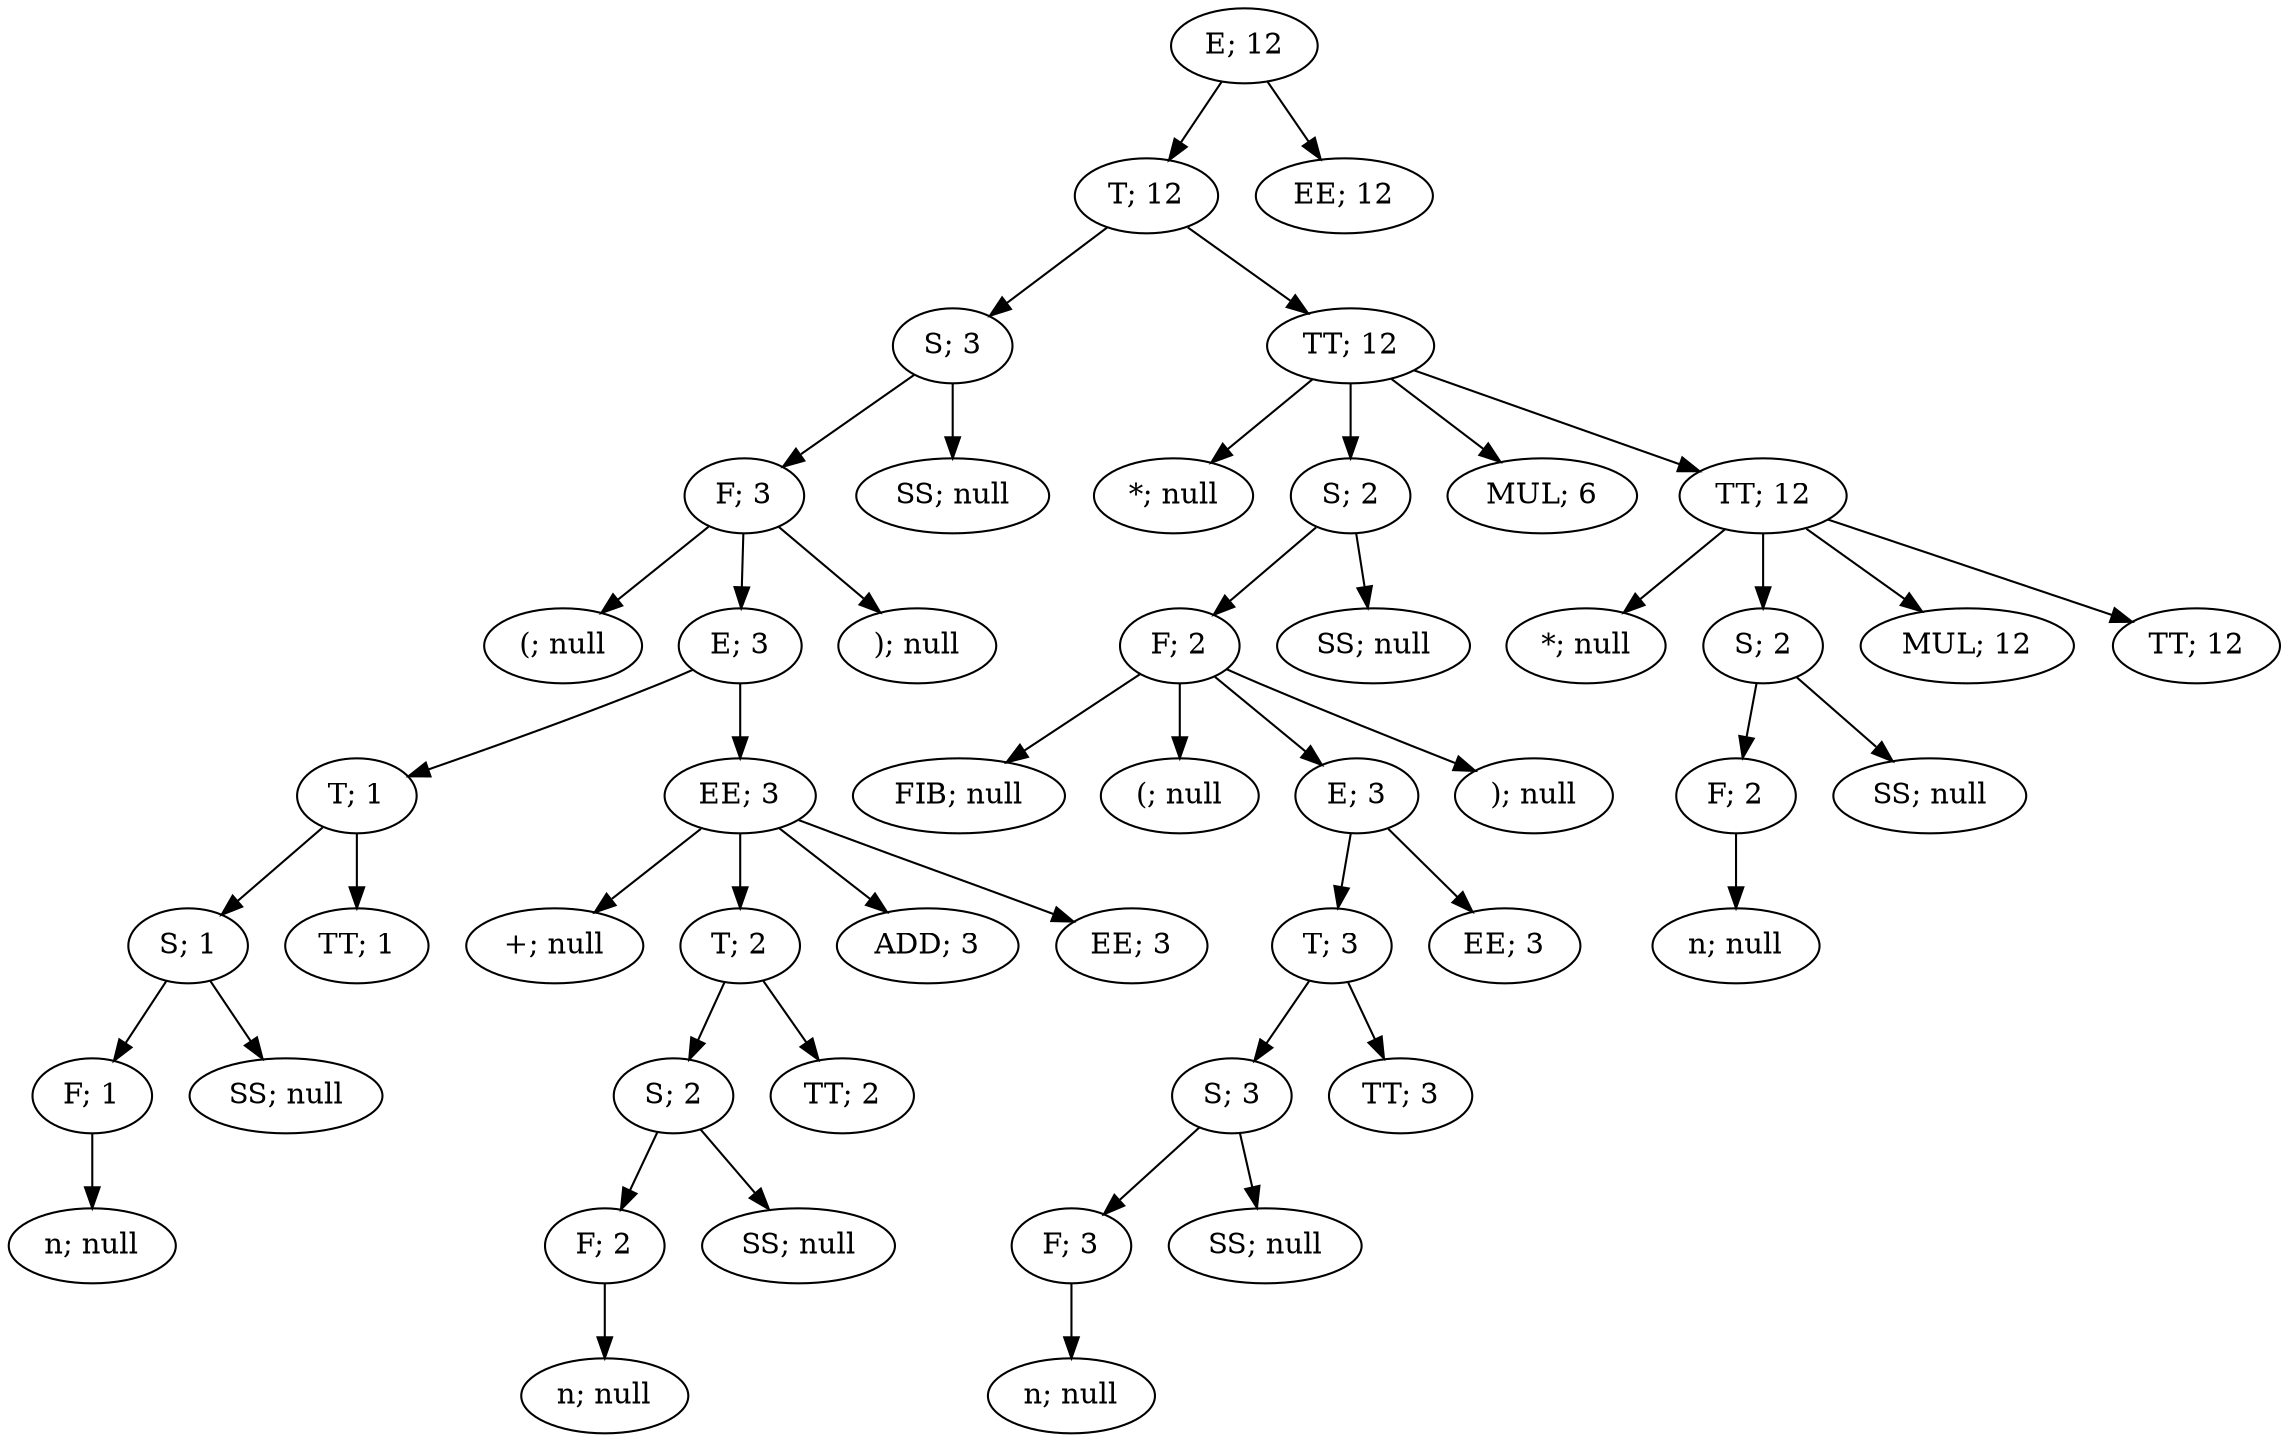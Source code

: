 digraph ParserResult {
"NonTerminal[name=E]_106" [label="E; 12"]
"NonTerminal[name=T]_104" [label="T; 12"]
"NonTerminal[name=E]_106"->"NonTerminal[name=T]_104";
"NonTerminal[name=T]_104" [label="T; 12"]
"NonTerminal[name=S]_78" [label="S; 3"]
"NonTerminal[name=T]_104"->"NonTerminal[name=S]_78";
"NonTerminal[name=S]_78" [label="S; 3"]
"NonTerminal[name=F]_76" [label="F; 3"]
"NonTerminal[name=S]_78"->"NonTerminal[name=F]_76";
"NonTerminal[name=F]_76" [label="F; 3"]
"Token{name='(', value='('}_57" [label="(; null"]
"NonTerminal[name=F]_76"->"Token{name='(', value='('}_57";
"Token{name='(', value='('}_57" [label="(; null"]
"NonTerminal[name=E]_74" [label="E; 3"]
"NonTerminal[name=F]_76"->"NonTerminal[name=E]_74";
"NonTerminal[name=E]_74" [label="E; 3"]
"NonTerminal[name=T]_63" [label="T; 1"]
"NonTerminal[name=E]_74"->"NonTerminal[name=T]_63";
"NonTerminal[name=T]_63" [label="T; 1"]
"NonTerminal[name=S]_61" [label="S; 1"]
"NonTerminal[name=T]_63"->"NonTerminal[name=S]_61";
"NonTerminal[name=S]_61" [label="S; 1"]
"NonTerminal[name=F]_59" [label="F; 1"]
"NonTerminal[name=S]_61"->"NonTerminal[name=F]_59";
"NonTerminal[name=F]_59" [label="F; 1"]
"Token{name='n', value='1'}_58" [label="n; null"]
"NonTerminal[name=F]_59"->"Token{name='n', value='1'}_58";
"Token{name='n', value='1'}_58" [label="n; null"]
"NonTerminal[name=SS]_60" [label="SS; null"]
"NonTerminal[name=S]_61"->"NonTerminal[name=SS]_60";
"NonTerminal[name=SS]_60" [label="SS; null"]
"NonTerminal[name=TT]_62" [label="TT; 1"]
"NonTerminal[name=T]_63"->"NonTerminal[name=TT]_62";
"NonTerminal[name=TT]_62" [label="TT; 1"]
"NonTerminal[name=EE]_73" [label="EE; 3"]
"NonTerminal[name=E]_74"->"NonTerminal[name=EE]_73";
"NonTerminal[name=EE]_73" [label="EE; 3"]
"Token{name='+', value='+'}_64" [label="+; null"]
"NonTerminal[name=EE]_73"->"Token{name='+', value='+'}_64";
"Token{name='+', value='+'}_64" [label="+; null"]
"NonTerminal[name=T]_70" [label="T; 2"]
"NonTerminal[name=EE]_73"->"NonTerminal[name=T]_70";
"NonTerminal[name=T]_70" [label="T; 2"]
"NonTerminal[name=S]_68" [label="S; 2"]
"NonTerminal[name=T]_70"->"NonTerminal[name=S]_68";
"NonTerminal[name=S]_68" [label="S; 2"]
"NonTerminal[name=F]_66" [label="F; 2"]
"NonTerminal[name=S]_68"->"NonTerminal[name=F]_66";
"NonTerminal[name=F]_66" [label="F; 2"]
"Token{name='n', value='2'}_65" [label="n; null"]
"NonTerminal[name=F]_66"->"Token{name='n', value='2'}_65";
"Token{name='n', value='2'}_65" [label="n; null"]
"NonTerminal[name=SS]_67" [label="SS; null"]
"NonTerminal[name=S]_68"->"NonTerminal[name=SS]_67";
"NonTerminal[name=SS]_67" [label="SS; null"]
"NonTerminal[name=TT]_69" [label="TT; 2"]
"NonTerminal[name=T]_70"->"NonTerminal[name=TT]_69";
"NonTerminal[name=TT]_69" [label="TT; 2"]
"NonTerminal[name=ADD]_71" [label="ADD; 3"]
"NonTerminal[name=EE]_73"->"NonTerminal[name=ADD]_71";
"NonTerminal[name=ADD]_71" [label="ADD; 3"]
"NonTerminal[name=EE]_72" [label="EE; 3"]
"NonTerminal[name=EE]_73"->"NonTerminal[name=EE]_72";
"NonTerminal[name=EE]_72" [label="EE; 3"]
"Token{name=')', value=')'}_75" [label="); null"]
"NonTerminal[name=F]_76"->"Token{name=')', value=')'}_75";
"Token{name=')', value=')'}_75" [label="); null"]
"NonTerminal[name=SS]_77" [label="SS; null"]
"NonTerminal[name=S]_78"->"NonTerminal[name=SS]_77";
"NonTerminal[name=SS]_77" [label="SS; null"]
"NonTerminal[name=TT]_103" [label="TT; 12"]
"NonTerminal[name=T]_104"->"NonTerminal[name=TT]_103";
"NonTerminal[name=TT]_103" [label="TT; 12"]
"Token{name='*', value='*'}_79" [label="*; null"]
"NonTerminal[name=TT]_103"->"Token{name='*', value='*'}_79";
"Token{name='*', value='*'}_79" [label="*; null"]
"NonTerminal[name=S]_93" [label="S; 2"]
"NonTerminal[name=TT]_103"->"NonTerminal[name=S]_93";
"NonTerminal[name=S]_93" [label="S; 2"]
"NonTerminal[name=F]_91" [label="F; 2"]
"NonTerminal[name=S]_93"->"NonTerminal[name=F]_91";
"NonTerminal[name=F]_91" [label="F; 2"]
"Token{name='FIB', value='fib'}_80" [label="FIB; null"]
"NonTerminal[name=F]_91"->"Token{name='FIB', value='fib'}_80";
"Token{name='FIB', value='fib'}_80" [label="FIB; null"]
"Token{name='(', value='('}_81" [label="(; null"]
"NonTerminal[name=F]_91"->"Token{name='(', value='('}_81";
"Token{name='(', value='('}_81" [label="(; null"]
"NonTerminal[name=E]_89" [label="E; 3"]
"NonTerminal[name=F]_91"->"NonTerminal[name=E]_89";
"NonTerminal[name=E]_89" [label="E; 3"]
"NonTerminal[name=T]_87" [label="T; 3"]
"NonTerminal[name=E]_89"->"NonTerminal[name=T]_87";
"NonTerminal[name=T]_87" [label="T; 3"]
"NonTerminal[name=S]_85" [label="S; 3"]
"NonTerminal[name=T]_87"->"NonTerminal[name=S]_85";
"NonTerminal[name=S]_85" [label="S; 3"]
"NonTerminal[name=F]_83" [label="F; 3"]
"NonTerminal[name=S]_85"->"NonTerminal[name=F]_83";
"NonTerminal[name=F]_83" [label="F; 3"]
"Token{name='n', value='3'}_82" [label="n; null"]
"NonTerminal[name=F]_83"->"Token{name='n', value='3'}_82";
"Token{name='n', value='3'}_82" [label="n; null"]
"NonTerminal[name=SS]_84" [label="SS; null"]
"NonTerminal[name=S]_85"->"NonTerminal[name=SS]_84";
"NonTerminal[name=SS]_84" [label="SS; null"]
"NonTerminal[name=TT]_86" [label="TT; 3"]
"NonTerminal[name=T]_87"->"NonTerminal[name=TT]_86";
"NonTerminal[name=TT]_86" [label="TT; 3"]
"NonTerminal[name=EE]_88" [label="EE; 3"]
"NonTerminal[name=E]_89"->"NonTerminal[name=EE]_88";
"NonTerminal[name=EE]_88" [label="EE; 3"]
"Token{name=')', value=')'}_90" [label="); null"]
"NonTerminal[name=F]_91"->"Token{name=')', value=')'}_90";
"Token{name=')', value=')'}_90" [label="); null"]
"NonTerminal[name=SS]_92" [label="SS; null"]
"NonTerminal[name=S]_93"->"NonTerminal[name=SS]_92";
"NonTerminal[name=SS]_92" [label="SS; null"]
"NonTerminal[name=MUL]_94" [label="MUL; 6"]
"NonTerminal[name=TT]_103"->"NonTerminal[name=MUL]_94";
"NonTerminal[name=MUL]_94" [label="MUL; 6"]
"NonTerminal[name=TT]_102" [label="TT; 12"]
"NonTerminal[name=TT]_103"->"NonTerminal[name=TT]_102";
"NonTerminal[name=TT]_102" [label="TT; 12"]
"Token{name='*', value='*'}_95" [label="*; null"]
"NonTerminal[name=TT]_102"->"Token{name='*', value='*'}_95";
"Token{name='*', value='*'}_95" [label="*; null"]
"NonTerminal[name=S]_99" [label="S; 2"]
"NonTerminal[name=TT]_102"->"NonTerminal[name=S]_99";
"NonTerminal[name=S]_99" [label="S; 2"]
"NonTerminal[name=F]_97" [label="F; 2"]
"NonTerminal[name=S]_99"->"NonTerminal[name=F]_97";
"NonTerminal[name=F]_97" [label="F; 2"]
"Token{name='n', value='2'}_96" [label="n; null"]
"NonTerminal[name=F]_97"->"Token{name='n', value='2'}_96";
"Token{name='n', value='2'}_96" [label="n; null"]
"NonTerminal[name=SS]_98" [label="SS; null"]
"NonTerminal[name=S]_99"->"NonTerminal[name=SS]_98";
"NonTerminal[name=SS]_98" [label="SS; null"]
"NonTerminal[name=MUL]_100" [label="MUL; 12"]
"NonTerminal[name=TT]_102"->"NonTerminal[name=MUL]_100";
"NonTerminal[name=MUL]_100" [label="MUL; 12"]
"NonTerminal[name=TT]_101" [label="TT; 12"]
"NonTerminal[name=TT]_102"->"NonTerminal[name=TT]_101";
"NonTerminal[name=TT]_101" [label="TT; 12"]
"NonTerminal[name=EE]_105" [label="EE; 12"]
"NonTerminal[name=E]_106"->"NonTerminal[name=EE]_105";
"NonTerminal[name=EE]_105" [label="EE; 12"]
}